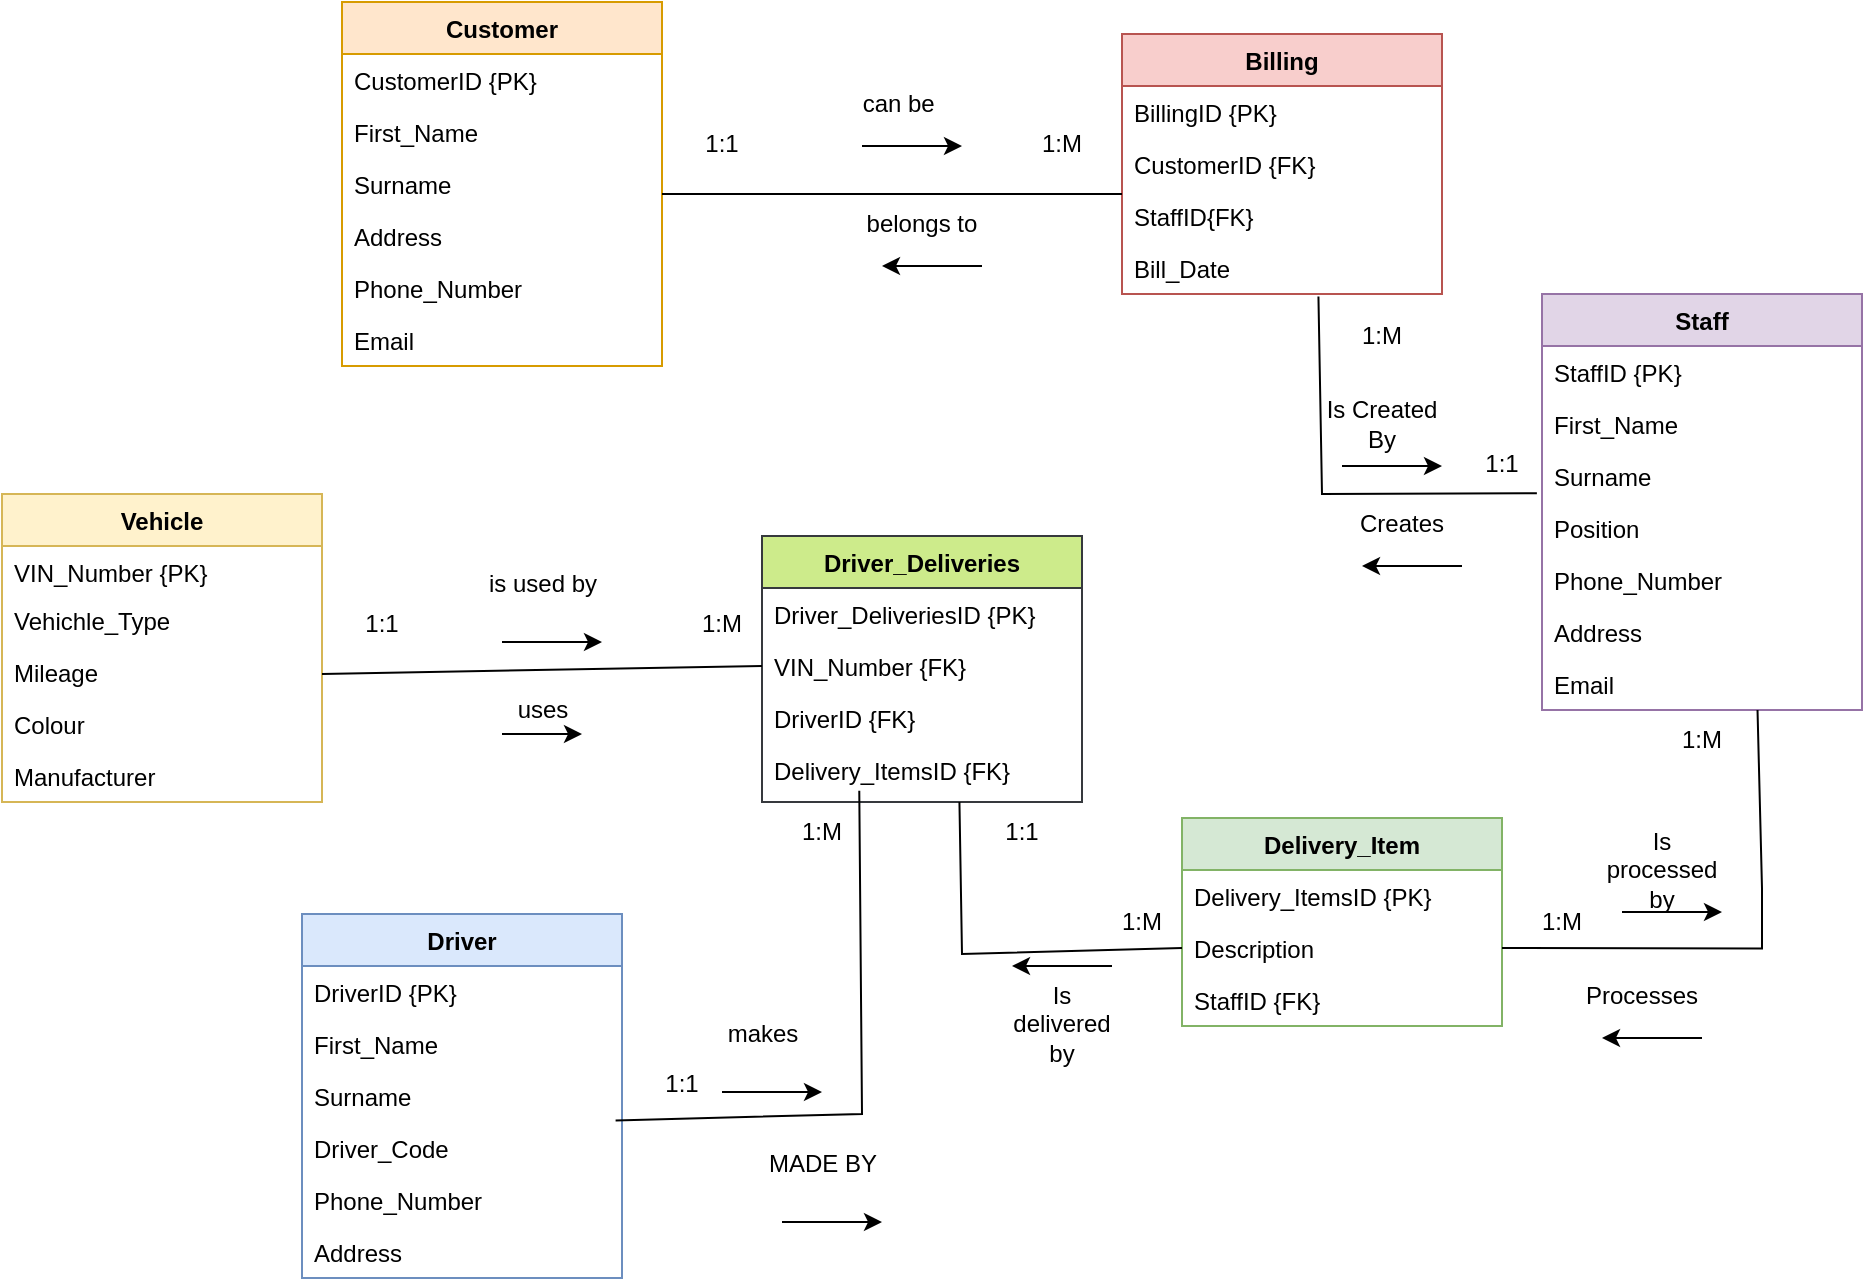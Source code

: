 <mxfile version="24.7.5">
  <diagram id="C5RBs43oDa-KdzZeNtuy" name="Page-1">
    <mxGraphModel dx="1877" dy="621" grid="1" gridSize="10" guides="1" tooltips="1" connect="1" arrows="1" fold="1" page="1" pageScale="1" pageWidth="827" pageHeight="1169" math="0" shadow="0">
      <root>
        <mxCell id="WIyWlLk6GJQsqaUBKTNV-0" />
        <mxCell id="WIyWlLk6GJQsqaUBKTNV-1" parent="WIyWlLk6GJQsqaUBKTNV-0" />
        <mxCell id="zkfFHV4jXpPFQw0GAbJ--0" value="Customer" style="swimlane;fontStyle=1;align=center;verticalAlign=top;childLayout=stackLayout;horizontal=1;startSize=26;horizontalStack=0;resizeParent=1;resizeLast=0;collapsible=1;marginBottom=0;rounded=0;shadow=0;strokeWidth=1;fillColor=#ffe6cc;strokeColor=#d79b00;" parent="WIyWlLk6GJQsqaUBKTNV-1" vertex="1">
          <mxGeometry x="50" y="84" width="160" height="182" as="geometry">
            <mxRectangle x="230" y="140" width="160" height="26" as="alternateBounds" />
          </mxGeometry>
        </mxCell>
        <mxCell id="zkfFHV4jXpPFQw0GAbJ--1" value="CustomerID {PK}" style="text;align=left;verticalAlign=top;spacingLeft=4;spacingRight=4;overflow=hidden;rotatable=0;points=[[0,0.5],[1,0.5]];portConstraint=eastwest;" parent="zkfFHV4jXpPFQw0GAbJ--0" vertex="1">
          <mxGeometry y="26" width="160" height="26" as="geometry" />
        </mxCell>
        <mxCell id="-rJWwY9L9wVxWKRICW1x-0" value="First_Name" style="text;align=left;verticalAlign=top;spacingLeft=4;spacingRight=4;overflow=hidden;rotatable=0;points=[[0,0.5],[1,0.5]];portConstraint=eastwest;" parent="zkfFHV4jXpPFQw0GAbJ--0" vertex="1">
          <mxGeometry y="52" width="160" height="26" as="geometry" />
        </mxCell>
        <mxCell id="-rJWwY9L9wVxWKRICW1x-2" value="Surname" style="text;align=left;verticalAlign=top;spacingLeft=4;spacingRight=4;overflow=hidden;rotatable=0;points=[[0,0.5],[1,0.5]];portConstraint=eastwest;" parent="zkfFHV4jXpPFQw0GAbJ--0" vertex="1">
          <mxGeometry y="78" width="160" height="26" as="geometry" />
        </mxCell>
        <mxCell id="zkfFHV4jXpPFQw0GAbJ--3" value="Address" style="text;align=left;verticalAlign=top;spacingLeft=4;spacingRight=4;overflow=hidden;rotatable=0;points=[[0,0.5],[1,0.5]];portConstraint=eastwest;rounded=0;shadow=0;html=0;" parent="zkfFHV4jXpPFQw0GAbJ--0" vertex="1">
          <mxGeometry y="104" width="160" height="26" as="geometry" />
        </mxCell>
        <mxCell id="zkfFHV4jXpPFQw0GAbJ--2" value="Phone_Number" style="text;align=left;verticalAlign=top;spacingLeft=4;spacingRight=4;overflow=hidden;rotatable=0;points=[[0,0.5],[1,0.5]];portConstraint=eastwest;rounded=0;shadow=0;html=0;" parent="zkfFHV4jXpPFQw0GAbJ--0" vertex="1">
          <mxGeometry y="130" width="160" height="26" as="geometry" />
        </mxCell>
        <mxCell id="-rJWwY9L9wVxWKRICW1x-3" value="Email" style="text;align=left;verticalAlign=top;spacingLeft=4;spacingRight=4;overflow=hidden;rotatable=0;points=[[0,0.5],[1,0.5]];portConstraint=eastwest;rounded=0;shadow=0;html=0;" parent="zkfFHV4jXpPFQw0GAbJ--0" vertex="1">
          <mxGeometry y="156" width="160" height="26" as="geometry" />
        </mxCell>
        <mxCell id="zkfFHV4jXpPFQw0GAbJ--6" value="Delivery_Item" style="swimlane;fontStyle=1;align=center;verticalAlign=top;childLayout=stackLayout;horizontal=1;startSize=26;horizontalStack=0;resizeParent=1;resizeLast=0;collapsible=1;marginBottom=0;rounded=0;shadow=0;strokeWidth=1;fillColor=#d5e8d4;strokeColor=#82b366;" parent="WIyWlLk6GJQsqaUBKTNV-1" vertex="1">
          <mxGeometry x="470" y="492" width="160" height="104" as="geometry">
            <mxRectangle x="130" y="380" width="160" height="26" as="alternateBounds" />
          </mxGeometry>
        </mxCell>
        <mxCell id="zkfFHV4jXpPFQw0GAbJ--7" value="Delivery_ItemsID {PK}" style="text;align=left;verticalAlign=top;spacingLeft=4;spacingRight=4;overflow=hidden;rotatable=0;points=[[0,0.5],[1,0.5]];portConstraint=eastwest;" parent="zkfFHV4jXpPFQw0GAbJ--6" vertex="1">
          <mxGeometry y="26" width="160" height="26" as="geometry" />
        </mxCell>
        <mxCell id="zkfFHV4jXpPFQw0GAbJ--8" value="Description" style="text;align=left;verticalAlign=top;spacingLeft=4;spacingRight=4;overflow=hidden;rotatable=0;points=[[0,0.5],[1,0.5]];portConstraint=eastwest;rounded=0;shadow=0;html=0;" parent="zkfFHV4jXpPFQw0GAbJ--6" vertex="1">
          <mxGeometry y="52" width="160" height="26" as="geometry" />
        </mxCell>
        <mxCell id="zkfFHV4jXpPFQw0GAbJ--11" value="StaffID {FK}" style="text;align=left;verticalAlign=top;spacingLeft=4;spacingRight=4;overflow=hidden;rotatable=0;points=[[0,0.5],[1,0.5]];portConstraint=eastwest;" parent="zkfFHV4jXpPFQw0GAbJ--6" vertex="1">
          <mxGeometry y="78" width="160" height="26" as="geometry" />
        </mxCell>
        <mxCell id="zkfFHV4jXpPFQw0GAbJ--13" value="Vehicle" style="swimlane;fontStyle=1;align=center;verticalAlign=top;childLayout=stackLayout;horizontal=1;startSize=26;horizontalStack=0;resizeParent=1;resizeLast=0;collapsible=1;marginBottom=0;rounded=0;shadow=0;strokeWidth=1;fillColor=#fff2cc;strokeColor=#d6b656;" parent="WIyWlLk6GJQsqaUBKTNV-1" vertex="1">
          <mxGeometry x="-120" y="330" width="160" height="154" as="geometry">
            <mxRectangle x="340" y="380" width="170" height="26" as="alternateBounds" />
          </mxGeometry>
        </mxCell>
        <mxCell id="-rJWwY9L9wVxWKRICW1x-31" value="VIN_Number {PK}" style="text;align=left;verticalAlign=top;spacingLeft=4;spacingRight=4;overflow=hidden;rotatable=0;points=[[0,0.5],[1,0.5]];portConstraint=eastwest;rounded=0;shadow=0;html=0;" parent="zkfFHV4jXpPFQw0GAbJ--13" vertex="1">
          <mxGeometry y="26" width="160" height="24" as="geometry" />
        </mxCell>
        <mxCell id="-rJWwY9L9wVxWKRICW1x-32" value="Vehichle_Type" style="text;align=left;verticalAlign=top;spacingLeft=4;spacingRight=4;overflow=hidden;rotatable=0;points=[[0,0.5],[1,0.5]];portConstraint=eastwest;rounded=0;shadow=0;html=0;" parent="zkfFHV4jXpPFQw0GAbJ--13" vertex="1">
          <mxGeometry y="50" width="160" height="26" as="geometry" />
        </mxCell>
        <mxCell id="-rJWwY9L9wVxWKRICW1x-34" value="Mileage" style="text;align=left;verticalAlign=top;spacingLeft=4;spacingRight=4;overflow=hidden;rotatable=0;points=[[0,0.5],[1,0.5]];portConstraint=eastwest;rounded=0;shadow=0;html=0;" parent="zkfFHV4jXpPFQw0GAbJ--13" vertex="1">
          <mxGeometry y="76" width="160" height="26" as="geometry" />
        </mxCell>
        <mxCell id="-rJWwY9L9wVxWKRICW1x-35" value="Colour" style="text;align=left;verticalAlign=top;spacingLeft=4;spacingRight=4;overflow=hidden;rotatable=0;points=[[0,0.5],[1,0.5]];portConstraint=eastwest;rounded=0;shadow=0;html=0;" parent="zkfFHV4jXpPFQw0GAbJ--13" vertex="1">
          <mxGeometry y="102" width="160" height="26" as="geometry" />
        </mxCell>
        <mxCell id="-rJWwY9L9wVxWKRICW1x-30" value="Manufacturer" style="text;align=left;verticalAlign=top;spacingLeft=4;spacingRight=4;overflow=hidden;rotatable=0;points=[[0,0.5],[1,0.5]];portConstraint=eastwest;rounded=0;shadow=0;html=0;" parent="zkfFHV4jXpPFQw0GAbJ--13" vertex="1">
          <mxGeometry y="128" width="160" height="26" as="geometry" />
        </mxCell>
        <mxCell id="zkfFHV4jXpPFQw0GAbJ--17" value="Driver_Deliveries" style="swimlane;fontStyle=1;align=center;verticalAlign=top;childLayout=stackLayout;horizontal=1;startSize=26;horizontalStack=0;resizeParent=1;resizeLast=0;collapsible=1;marginBottom=0;rounded=0;shadow=0;strokeWidth=1;fillColor=#cdeb8b;strokeColor=#36393d;" parent="WIyWlLk6GJQsqaUBKTNV-1" vertex="1">
          <mxGeometry x="260" y="351" width="160" height="133" as="geometry">
            <mxRectangle x="550" y="140" width="160" height="26" as="alternateBounds" />
          </mxGeometry>
        </mxCell>
        <mxCell id="zkfFHV4jXpPFQw0GAbJ--18" value="Driver_DeliveriesID {PK}" style="text;align=left;verticalAlign=top;spacingLeft=4;spacingRight=4;overflow=hidden;rotatable=0;points=[[0,0.5],[1,0.5]];portConstraint=eastwest;" parent="zkfFHV4jXpPFQw0GAbJ--17" vertex="1">
          <mxGeometry y="26" width="160" height="26" as="geometry" />
        </mxCell>
        <mxCell id="zkfFHV4jXpPFQw0GAbJ--19" value="VIN_Number {FK}" style="text;align=left;verticalAlign=top;spacingLeft=4;spacingRight=4;overflow=hidden;rotatable=0;points=[[0,0.5],[1,0.5]];portConstraint=eastwest;rounded=0;shadow=0;html=0;" parent="zkfFHV4jXpPFQw0GAbJ--17" vertex="1">
          <mxGeometry y="52" width="160" height="26" as="geometry" />
        </mxCell>
        <mxCell id="-rJWwY9L9wVxWKRICW1x-20" value="DriverID {FK}" style="text;align=left;verticalAlign=top;spacingLeft=4;spacingRight=4;overflow=hidden;rotatable=0;points=[[0,0.5],[1,0.5]];portConstraint=eastwest;" parent="zkfFHV4jXpPFQw0GAbJ--17" vertex="1">
          <mxGeometry y="78" width="160" height="26" as="geometry" />
        </mxCell>
        <mxCell id="-rJWwY9L9wVxWKRICW1x-21" value="Delivery_ItemsID {FK}" style="text;align=left;verticalAlign=top;spacingLeft=4;spacingRight=4;overflow=hidden;rotatable=0;points=[[0,0.5],[1,0.5]];portConstraint=eastwest;" parent="zkfFHV4jXpPFQw0GAbJ--17" vertex="1">
          <mxGeometry y="104" width="160" height="26" as="geometry" />
        </mxCell>
        <mxCell id="-rJWwY9L9wVxWKRICW1x-5" value="Billing" style="swimlane;fontStyle=1;align=center;verticalAlign=top;childLayout=stackLayout;horizontal=1;startSize=26;horizontalStack=0;resizeParent=1;resizeLast=0;collapsible=1;marginBottom=0;rounded=0;shadow=0;strokeWidth=1;fillColor=#f8cecc;strokeColor=#b85450;" parent="WIyWlLk6GJQsqaUBKTNV-1" vertex="1">
          <mxGeometry x="440" y="100" width="160" height="130" as="geometry">
            <mxRectangle x="230" y="140" width="160" height="26" as="alternateBounds" />
          </mxGeometry>
        </mxCell>
        <mxCell id="-rJWwY9L9wVxWKRICW1x-6" value="BillingID {PK}" style="text;align=left;verticalAlign=top;spacingLeft=4;spacingRight=4;overflow=hidden;rotatable=0;points=[[0,0.5],[1,0.5]];portConstraint=eastwest;" parent="-rJWwY9L9wVxWKRICW1x-5" vertex="1">
          <mxGeometry y="26" width="160" height="26" as="geometry" />
        </mxCell>
        <mxCell id="-rJWwY9L9wVxWKRICW1x-12" value="CustomerID {FK}" style="text;align=left;verticalAlign=top;spacingLeft=4;spacingRight=4;overflow=hidden;rotatable=0;points=[[0,0.5],[1,0.5]];portConstraint=eastwest;" parent="-rJWwY9L9wVxWKRICW1x-5" vertex="1">
          <mxGeometry y="52" width="160" height="26" as="geometry" />
        </mxCell>
        <mxCell id="-rJWwY9L9wVxWKRICW1x-7" value="StaffID{FK}" style="text;align=left;verticalAlign=top;spacingLeft=4;spacingRight=4;overflow=hidden;rotatable=0;points=[[0,0.5],[1,0.5]];portConstraint=eastwest;" parent="-rJWwY9L9wVxWKRICW1x-5" vertex="1">
          <mxGeometry y="78" width="160" height="26" as="geometry" />
        </mxCell>
        <mxCell id="-rJWwY9L9wVxWKRICW1x-8" value="Bill_Date" style="text;align=left;verticalAlign=top;spacingLeft=4;spacingRight=4;overflow=hidden;rotatable=0;points=[[0,0.5],[1,0.5]];portConstraint=eastwest;" parent="-rJWwY9L9wVxWKRICW1x-5" vertex="1">
          <mxGeometry y="104" width="160" height="26" as="geometry" />
        </mxCell>
        <mxCell id="-rJWwY9L9wVxWKRICW1x-13" value="Driver" style="swimlane;fontStyle=1;align=center;verticalAlign=top;childLayout=stackLayout;horizontal=1;startSize=26;horizontalStack=0;resizeParent=1;resizeLast=0;collapsible=1;marginBottom=0;rounded=0;shadow=0;strokeWidth=1;fillColor=#dae8fc;strokeColor=#6c8ebf;" parent="WIyWlLk6GJQsqaUBKTNV-1" vertex="1">
          <mxGeometry x="30" y="540" width="160" height="182" as="geometry">
            <mxRectangle x="230" y="140" width="160" height="26" as="alternateBounds" />
          </mxGeometry>
        </mxCell>
        <mxCell id="-rJWwY9L9wVxWKRICW1x-14" value="DriverID {PK}" style="text;align=left;verticalAlign=top;spacingLeft=4;spacingRight=4;overflow=hidden;rotatable=0;points=[[0,0.5],[1,0.5]];portConstraint=eastwest;" parent="-rJWwY9L9wVxWKRICW1x-13" vertex="1">
          <mxGeometry y="26" width="160" height="26" as="geometry" />
        </mxCell>
        <mxCell id="-rJWwY9L9wVxWKRICW1x-15" value="First_Name" style="text;align=left;verticalAlign=top;spacingLeft=4;spacingRight=4;overflow=hidden;rotatable=0;points=[[0,0.5],[1,0.5]];portConstraint=eastwest;" parent="-rJWwY9L9wVxWKRICW1x-13" vertex="1">
          <mxGeometry y="52" width="160" height="26" as="geometry" />
        </mxCell>
        <mxCell id="-rJWwY9L9wVxWKRICW1x-16" value="Surname" style="text;align=left;verticalAlign=top;spacingLeft=4;spacingRight=4;overflow=hidden;rotatable=0;points=[[0,0.5],[1,0.5]];portConstraint=eastwest;" parent="-rJWwY9L9wVxWKRICW1x-13" vertex="1">
          <mxGeometry y="78" width="160" height="26" as="geometry" />
        </mxCell>
        <mxCell id="-rJWwY9L9wVxWKRICW1x-19" value="Driver_Code" style="text;align=left;verticalAlign=top;spacingLeft=4;spacingRight=4;overflow=hidden;rotatable=0;points=[[0,0.5],[1,0.5]];portConstraint=eastwest;rounded=0;shadow=0;html=0;" parent="-rJWwY9L9wVxWKRICW1x-13" vertex="1">
          <mxGeometry y="104" width="160" height="26" as="geometry" />
        </mxCell>
        <mxCell id="-rJWwY9L9wVxWKRICW1x-18" value="Phone_Number" style="text;align=left;verticalAlign=top;spacingLeft=4;spacingRight=4;overflow=hidden;rotatable=0;points=[[0,0.5],[1,0.5]];portConstraint=eastwest;rounded=0;shadow=0;html=0;" parent="-rJWwY9L9wVxWKRICW1x-13" vertex="1">
          <mxGeometry y="130" width="160" height="26" as="geometry" />
        </mxCell>
        <mxCell id="-rJWwY9L9wVxWKRICW1x-17" value="Address" style="text;align=left;verticalAlign=top;spacingLeft=4;spacingRight=4;overflow=hidden;rotatable=0;points=[[0,0.5],[1,0.5]];portConstraint=eastwest;rounded=0;shadow=0;html=0;" parent="-rJWwY9L9wVxWKRICW1x-13" vertex="1">
          <mxGeometry y="156" width="160" height="26" as="geometry" />
        </mxCell>
        <mxCell id="-rJWwY9L9wVxWKRICW1x-22" value="Staff" style="swimlane;fontStyle=1;align=center;verticalAlign=top;childLayout=stackLayout;horizontal=1;startSize=26;horizontalStack=0;resizeParent=1;resizeLast=0;collapsible=1;marginBottom=0;rounded=0;shadow=0;strokeWidth=1;fillColor=#e1d5e7;strokeColor=#9673a6;" parent="WIyWlLk6GJQsqaUBKTNV-1" vertex="1">
          <mxGeometry x="650" y="230" width="160" height="208" as="geometry">
            <mxRectangle x="230" y="140" width="160" height="26" as="alternateBounds" />
          </mxGeometry>
        </mxCell>
        <mxCell id="-rJWwY9L9wVxWKRICW1x-23" value="StaffID {PK}" style="text;align=left;verticalAlign=top;spacingLeft=4;spacingRight=4;overflow=hidden;rotatable=0;points=[[0,0.5],[1,0.5]];portConstraint=eastwest;" parent="-rJWwY9L9wVxWKRICW1x-22" vertex="1">
          <mxGeometry y="26" width="160" height="26" as="geometry" />
        </mxCell>
        <mxCell id="-rJWwY9L9wVxWKRICW1x-24" value="First_Name" style="text;align=left;verticalAlign=top;spacingLeft=4;spacingRight=4;overflow=hidden;rotatable=0;points=[[0,0.5],[1,0.5]];portConstraint=eastwest;" parent="-rJWwY9L9wVxWKRICW1x-22" vertex="1">
          <mxGeometry y="52" width="160" height="26" as="geometry" />
        </mxCell>
        <mxCell id="-rJWwY9L9wVxWKRICW1x-25" value="Surname" style="text;align=left;verticalAlign=top;spacingLeft=4;spacingRight=4;overflow=hidden;rotatable=0;points=[[0,0.5],[1,0.5]];portConstraint=eastwest;" parent="-rJWwY9L9wVxWKRICW1x-22" vertex="1">
          <mxGeometry y="78" width="160" height="26" as="geometry" />
        </mxCell>
        <mxCell id="-rJWwY9L9wVxWKRICW1x-29" value="Position" style="text;align=left;verticalAlign=top;spacingLeft=4;spacingRight=4;overflow=hidden;rotatable=0;points=[[0,0.5],[1,0.5]];portConstraint=eastwest;" parent="-rJWwY9L9wVxWKRICW1x-22" vertex="1">
          <mxGeometry y="104" width="160" height="26" as="geometry" />
        </mxCell>
        <mxCell id="-rJWwY9L9wVxWKRICW1x-27" value="Phone_Number" style="text;align=left;verticalAlign=top;spacingLeft=4;spacingRight=4;overflow=hidden;rotatable=0;points=[[0,0.5],[1,0.5]];portConstraint=eastwest;rounded=0;shadow=0;html=0;" parent="-rJWwY9L9wVxWKRICW1x-22" vertex="1">
          <mxGeometry y="130" width="160" height="26" as="geometry" />
        </mxCell>
        <mxCell id="-rJWwY9L9wVxWKRICW1x-26" value="Address" style="text;align=left;verticalAlign=top;spacingLeft=4;spacingRight=4;overflow=hidden;rotatable=0;points=[[0,0.5],[1,0.5]];portConstraint=eastwest;rounded=0;shadow=0;html=0;" parent="-rJWwY9L9wVxWKRICW1x-22" vertex="1">
          <mxGeometry y="156" width="160" height="26" as="geometry" />
        </mxCell>
        <mxCell id="-rJWwY9L9wVxWKRICW1x-28" value="Email" style="text;align=left;verticalAlign=top;spacingLeft=4;spacingRight=4;overflow=hidden;rotatable=0;points=[[0,0.5],[1,0.5]];portConstraint=eastwest;rounded=0;shadow=0;html=0;" parent="-rJWwY9L9wVxWKRICW1x-22" vertex="1">
          <mxGeometry y="182" width="160" height="26" as="geometry" />
        </mxCell>
        <mxCell id="-rJWwY9L9wVxWKRICW1x-36" value="" style="endArrow=none;html=1;rounded=0;" parent="WIyWlLk6GJQsqaUBKTNV-1" edge="1">
          <mxGeometry width="50" height="50" relative="1" as="geometry">
            <mxPoint x="210" y="180" as="sourcePoint" />
            <mxPoint x="440" y="180" as="targetPoint" />
          </mxGeometry>
        </mxCell>
        <mxCell id="-rJWwY9L9wVxWKRICW1x-37" value="1:M" style="text;html=1;align=center;verticalAlign=middle;whiteSpace=wrap;rounded=0;" parent="WIyWlLk6GJQsqaUBKTNV-1" vertex="1">
          <mxGeometry x="380" y="140" width="60" height="30" as="geometry" />
        </mxCell>
        <mxCell id="-rJWwY9L9wVxWKRICW1x-38" value="1:1" style="text;html=1;align=center;verticalAlign=middle;whiteSpace=wrap;rounded=0;" parent="WIyWlLk6GJQsqaUBKTNV-1" vertex="1">
          <mxGeometry x="210" y="140" width="60" height="30" as="geometry" />
        </mxCell>
        <mxCell id="-rJWwY9L9wVxWKRICW1x-39" value="Processes" style="text;html=1;align=center;verticalAlign=middle;whiteSpace=wrap;rounded=0;" parent="WIyWlLk6GJQsqaUBKTNV-1" vertex="1">
          <mxGeometry x="670" y="566" width="60" height="30" as="geometry" />
        </mxCell>
        <mxCell id="-rJWwY9L9wVxWKRICW1x-41" value="" style="endArrow=none;html=1;rounded=0;startArrow=classic;startFill=1;endFill=0;" parent="WIyWlLk6GJQsqaUBKTNV-1" edge="1">
          <mxGeometry width="50" height="50" relative="1" as="geometry">
            <mxPoint x="680" y="602" as="sourcePoint" />
            <mxPoint x="730" y="602" as="targetPoint" />
          </mxGeometry>
        </mxCell>
        <mxCell id="-rJWwY9L9wVxWKRICW1x-42" value="can be&amp;nbsp;" style="text;html=1;align=center;verticalAlign=middle;whiteSpace=wrap;rounded=0;" parent="WIyWlLk6GJQsqaUBKTNV-1" vertex="1">
          <mxGeometry x="300" y="120" width="60" height="30" as="geometry" />
        </mxCell>
        <mxCell id="-rJWwY9L9wVxWKRICW1x-43" value="" style="endArrow=classic;html=1;rounded=0;" parent="WIyWlLk6GJQsqaUBKTNV-1" edge="1">
          <mxGeometry width="50" height="50" relative="1" as="geometry">
            <mxPoint x="310" y="156" as="sourcePoint" />
            <mxPoint x="360" y="156" as="targetPoint" />
          </mxGeometry>
        </mxCell>
        <mxCell id="-rJWwY9L9wVxWKRICW1x-44" value="belongs to" style="text;html=1;align=center;verticalAlign=middle;whiteSpace=wrap;rounded=0;" parent="WIyWlLk6GJQsqaUBKTNV-1" vertex="1">
          <mxGeometry x="310" y="180" width="60" height="30" as="geometry" />
        </mxCell>
        <mxCell id="-rJWwY9L9wVxWKRICW1x-45" value="" style="endArrow=none;html=1;rounded=0;startArrow=classic;startFill=1;endFill=0;" parent="WIyWlLk6GJQsqaUBKTNV-1" edge="1">
          <mxGeometry width="50" height="50" relative="1" as="geometry">
            <mxPoint x="320" y="216" as="sourcePoint" />
            <mxPoint x="370" y="216" as="targetPoint" />
          </mxGeometry>
        </mxCell>
        <mxCell id="-rJWwY9L9wVxWKRICW1x-46" value="" style="endArrow=none;html=1;rounded=0;exitX=0.637;exitY=0.04;exitDx=0;exitDy=0;entryX=-0.016;entryY=0.831;entryDx=0;entryDy=0;entryPerimeter=0;exitPerimeter=0;" parent="WIyWlLk6GJQsqaUBKTNV-1" target="-rJWwY9L9wVxWKRICW1x-25" edge="1">
          <mxGeometry width="50" height="50" relative="1" as="geometry">
            <mxPoint x="538.22" y="231.2" as="sourcePoint" />
            <mxPoint x="610" y="390" as="targetPoint" />
            <Array as="points">
              <mxPoint x="540" y="330" />
            </Array>
          </mxGeometry>
        </mxCell>
        <mxCell id="-rJWwY9L9wVxWKRICW1x-48" value="1:1" style="text;html=1;align=center;verticalAlign=middle;whiteSpace=wrap;rounded=0;" parent="WIyWlLk6GJQsqaUBKTNV-1" vertex="1">
          <mxGeometry x="600" y="300" width="60" height="30" as="geometry" />
        </mxCell>
        <mxCell id="-rJWwY9L9wVxWKRICW1x-49" value="Creates" style="text;html=1;align=center;verticalAlign=middle;whiteSpace=wrap;rounded=0;" parent="WIyWlLk6GJQsqaUBKTNV-1" vertex="1">
          <mxGeometry x="550" y="330" width="60" height="30" as="geometry" />
        </mxCell>
        <mxCell id="-rJWwY9L9wVxWKRICW1x-50" value="" style="endArrow=none;html=1;rounded=0;startArrow=classic;startFill=1;endFill=0;" parent="WIyWlLk6GJQsqaUBKTNV-1" edge="1">
          <mxGeometry width="50" height="50" relative="1" as="geometry">
            <mxPoint x="560" y="366" as="sourcePoint" />
            <mxPoint x="610" y="366" as="targetPoint" />
          </mxGeometry>
        </mxCell>
        <mxCell id="-rJWwY9L9wVxWKRICW1x-51" value="1:M" style="text;html=1;align=center;verticalAlign=middle;whiteSpace=wrap;rounded=0;" parent="WIyWlLk6GJQsqaUBKTNV-1" vertex="1">
          <mxGeometry x="540" y="236" width="60" height="30" as="geometry" />
        </mxCell>
        <mxCell id="-rJWwY9L9wVxWKRICW1x-52" value="Is Created By" style="text;html=1;align=center;verticalAlign=middle;whiteSpace=wrap;rounded=0;" parent="WIyWlLk6GJQsqaUBKTNV-1" vertex="1">
          <mxGeometry x="540" y="280" width="60" height="30" as="geometry" />
        </mxCell>
        <mxCell id="-rJWwY9L9wVxWKRICW1x-53" value="" style="endArrow=classic;html=1;rounded=0;startArrow=none;startFill=0;endFill=1;" parent="WIyWlLk6GJQsqaUBKTNV-1" edge="1">
          <mxGeometry width="50" height="50" relative="1" as="geometry">
            <mxPoint x="550" y="316" as="sourcePoint" />
            <mxPoint x="600" y="316" as="targetPoint" />
          </mxGeometry>
        </mxCell>
        <mxCell id="-rJWwY9L9wVxWKRICW1x-54" value="" style="endArrow=none;html=1;rounded=0;entryX=0.611;entryY=1.108;entryDx=0;entryDy=0;entryPerimeter=0;exitX=1;exitY=0.5;exitDx=0;exitDy=0;" parent="WIyWlLk6GJQsqaUBKTNV-1" source="zkfFHV4jXpPFQw0GAbJ--8" edge="1">
          <mxGeometry width="50" height="50" relative="1" as="geometry">
            <mxPoint x="700" y="557.19" as="sourcePoint" />
            <mxPoint x="757.76" y="437.998" as="targetPoint" />
            <Array as="points">
              <mxPoint x="760" y="557.19" />
              <mxPoint x="760" y="527.19" />
            </Array>
          </mxGeometry>
        </mxCell>
        <mxCell id="-rJWwY9L9wVxWKRICW1x-55" value="1:M" style="text;html=1;align=center;verticalAlign=middle;whiteSpace=wrap;rounded=0;" parent="WIyWlLk6GJQsqaUBKTNV-1" vertex="1">
          <mxGeometry x="630" y="529" width="60" height="30" as="geometry" />
        </mxCell>
        <mxCell id="-rJWwY9L9wVxWKRICW1x-58" value="" style="endArrow=classic;html=1;rounded=0;startArrow=none;startFill=0;endFill=1;" parent="WIyWlLk6GJQsqaUBKTNV-1" edge="1">
          <mxGeometry width="50" height="50" relative="1" as="geometry">
            <mxPoint x="240" y="629" as="sourcePoint" />
            <mxPoint x="290" y="629" as="targetPoint" />
          </mxGeometry>
        </mxCell>
        <mxCell id="-rJWwY9L9wVxWKRICW1x-59" value="1:M" style="text;html=1;align=center;verticalAlign=middle;whiteSpace=wrap;rounded=0;" parent="WIyWlLk6GJQsqaUBKTNV-1" vertex="1">
          <mxGeometry x="700" y="438" width="60" height="30" as="geometry" />
        </mxCell>
        <mxCell id="-rJWwY9L9wVxWKRICW1x-60" value="Is processed by" style="text;html=1;align=center;verticalAlign=middle;whiteSpace=wrap;rounded=0;" parent="WIyWlLk6GJQsqaUBKTNV-1" vertex="1">
          <mxGeometry x="680" y="503" width="60" height="30" as="geometry" />
        </mxCell>
        <mxCell id="-rJWwY9L9wVxWKRICW1x-61" value="" style="endArrow=classic;html=1;rounded=0;startArrow=none;startFill=0;endFill=1;" parent="WIyWlLk6GJQsqaUBKTNV-1" edge="1">
          <mxGeometry width="50" height="50" relative="1" as="geometry">
            <mxPoint x="690" y="539" as="sourcePoint" />
            <mxPoint x="740" y="539" as="targetPoint" />
          </mxGeometry>
        </mxCell>
        <mxCell id="-rJWwY9L9wVxWKRICW1x-62" value="" style="endArrow=none;html=1;rounded=0;entryX=0;entryY=0.5;entryDx=0;entryDy=0;exitX=0.617;exitY=1.115;exitDx=0;exitDy=0;exitPerimeter=0;" parent="WIyWlLk6GJQsqaUBKTNV-1" source="-rJWwY9L9wVxWKRICW1x-21" target="zkfFHV4jXpPFQw0GAbJ--8" edge="1">
          <mxGeometry width="50" height="50" relative="1" as="geometry">
            <mxPoint x="360" y="490" as="sourcePoint" />
            <mxPoint x="440" y="360" as="targetPoint" />
            <Array as="points">
              <mxPoint x="360" y="560" />
            </Array>
          </mxGeometry>
        </mxCell>
        <mxCell id="-rJWwY9L9wVxWKRICW1x-63" value="" style="endArrow=none;html=1;rounded=0;entryX=0.98;entryY=-0.031;entryDx=0;entryDy=0;entryPerimeter=0;exitX=0.304;exitY=0.9;exitDx=0;exitDy=0;exitPerimeter=0;" parent="WIyWlLk6GJQsqaUBKTNV-1" source="-rJWwY9L9wVxWKRICW1x-21" target="-rJWwY9L9wVxWKRICW1x-19" edge="1">
          <mxGeometry width="50" height="50" relative="1" as="geometry">
            <mxPoint x="310" y="490" as="sourcePoint" />
            <mxPoint x="331" y="639" as="targetPoint" />
            <Array as="points">
              <mxPoint x="310" y="640" />
            </Array>
          </mxGeometry>
        </mxCell>
        <mxCell id="-rJWwY9L9wVxWKRICW1x-64" value="" style="endArrow=none;html=1;rounded=0;entryX=0;entryY=0.5;entryDx=0;entryDy=0;" parent="WIyWlLk6GJQsqaUBKTNV-1" target="zkfFHV4jXpPFQw0GAbJ--19" edge="1">
          <mxGeometry width="50" height="50" relative="1" as="geometry">
            <mxPoint x="40" y="420" as="sourcePoint" />
            <mxPoint x="90" y="370" as="targetPoint" />
          </mxGeometry>
        </mxCell>
        <mxCell id="-rJWwY9L9wVxWKRICW1x-65" value="1:1" style="text;html=1;align=center;verticalAlign=middle;whiteSpace=wrap;rounded=0;" parent="WIyWlLk6GJQsqaUBKTNV-1" vertex="1">
          <mxGeometry x="360" y="484" width="60" height="30" as="geometry" />
        </mxCell>
        <mxCell id="-rJWwY9L9wVxWKRICW1x-66" value="1:M" style="text;html=1;align=center;verticalAlign=middle;whiteSpace=wrap;rounded=0;" parent="WIyWlLk6GJQsqaUBKTNV-1" vertex="1">
          <mxGeometry x="420" y="529" width="60" height="30" as="geometry" />
        </mxCell>
        <mxCell id="-rJWwY9L9wVxWKRICW1x-67" value="1:M" style="text;html=1;align=center;verticalAlign=middle;whiteSpace=wrap;rounded=0;" parent="WIyWlLk6GJQsqaUBKTNV-1" vertex="1">
          <mxGeometry x="260" y="484" width="60" height="30" as="geometry" />
        </mxCell>
        <mxCell id="-rJWwY9L9wVxWKRICW1x-68" value="1:1" style="text;html=1;align=center;verticalAlign=middle;whiteSpace=wrap;rounded=0;" parent="WIyWlLk6GJQsqaUBKTNV-1" vertex="1">
          <mxGeometry x="190" y="610" width="60" height="30" as="geometry" />
        </mxCell>
        <mxCell id="-rJWwY9L9wVxWKRICW1x-69" value="1:1" style="text;html=1;align=center;verticalAlign=middle;whiteSpace=wrap;rounded=0;" parent="WIyWlLk6GJQsqaUBKTNV-1" vertex="1">
          <mxGeometry x="40" y="380" width="60" height="30" as="geometry" />
        </mxCell>
        <mxCell id="-rJWwY9L9wVxWKRICW1x-70" value="1:M" style="text;html=1;align=center;verticalAlign=middle;whiteSpace=wrap;rounded=0;" parent="WIyWlLk6GJQsqaUBKTNV-1" vertex="1">
          <mxGeometry x="210" y="380" width="60" height="30" as="geometry" />
        </mxCell>
        <mxCell id="luQMA_nBQzM6ap_Kmt4q-0" value="Is delivered by" style="text;html=1;align=center;verticalAlign=middle;whiteSpace=wrap;rounded=0;" vertex="1" parent="WIyWlLk6GJQsqaUBKTNV-1">
          <mxGeometry x="380" y="580" width="60" height="30" as="geometry" />
        </mxCell>
        <mxCell id="luQMA_nBQzM6ap_Kmt4q-1" value="" style="endArrow=none;html=1;rounded=0;startArrow=classic;startFill=1;endFill=0;" edge="1" parent="WIyWlLk6GJQsqaUBKTNV-1">
          <mxGeometry width="50" height="50" relative="1" as="geometry">
            <mxPoint x="385" y="566" as="sourcePoint" />
            <mxPoint x="435" y="566" as="targetPoint" />
          </mxGeometry>
        </mxCell>
        <mxCell id="luQMA_nBQzM6ap_Kmt4q-2" value="makes" style="text;html=1;align=center;verticalAlign=middle;resizable=0;points=[];autosize=1;strokeColor=none;fillColor=none;" vertex="1" parent="WIyWlLk6GJQsqaUBKTNV-1">
          <mxGeometry x="230" y="585" width="60" height="30" as="geometry" />
        </mxCell>
        <mxCell id="luQMA_nBQzM6ap_Kmt4q-3" value="" style="endArrow=classic;html=1;rounded=0;startArrow=none;startFill=0;endFill=1;" edge="1" parent="WIyWlLk6GJQsqaUBKTNV-1">
          <mxGeometry width="50" height="50" relative="1" as="geometry">
            <mxPoint x="130" y="404" as="sourcePoint" />
            <mxPoint x="180" y="404" as="targetPoint" />
          </mxGeometry>
        </mxCell>
        <mxCell id="luQMA_nBQzM6ap_Kmt4q-4" value="is used by" style="text;html=1;align=center;verticalAlign=middle;resizable=0;points=[];autosize=1;strokeColor=none;fillColor=none;" vertex="1" parent="WIyWlLk6GJQsqaUBKTNV-1">
          <mxGeometry x="110" y="360" width="80" height="30" as="geometry" />
        </mxCell>
        <mxCell id="luQMA_nBQzM6ap_Kmt4q-5" value="" style="endArrow=classic;html=1;rounded=0;startArrow=none;startFill=0;endFill=1;" edge="1" parent="WIyWlLk6GJQsqaUBKTNV-1">
          <mxGeometry width="50" height="50" relative="1" as="geometry">
            <mxPoint x="130" y="450" as="sourcePoint" />
            <mxPoint x="170" y="450" as="targetPoint" />
          </mxGeometry>
        </mxCell>
        <mxCell id="luQMA_nBQzM6ap_Kmt4q-6" value="uses" style="text;html=1;align=center;verticalAlign=middle;resizable=0;points=[];autosize=1;strokeColor=none;fillColor=none;" vertex="1" parent="WIyWlLk6GJQsqaUBKTNV-1">
          <mxGeometry x="125" y="423" width="50" height="30" as="geometry" />
        </mxCell>
        <mxCell id="luQMA_nBQzM6ap_Kmt4q-7" value="" style="endArrow=classic;html=1;rounded=0;startArrow=none;startFill=0;endFill=1;" edge="1" parent="WIyWlLk6GJQsqaUBKTNV-1">
          <mxGeometry width="50" height="50" relative="1" as="geometry">
            <mxPoint x="270" y="694" as="sourcePoint" />
            <mxPoint x="320" y="694" as="targetPoint" />
          </mxGeometry>
        </mxCell>
        <mxCell id="luQMA_nBQzM6ap_Kmt4q-8" value="MADE BY" style="text;html=1;align=center;verticalAlign=middle;resizable=0;points=[];autosize=1;strokeColor=none;fillColor=none;" vertex="1" parent="WIyWlLk6GJQsqaUBKTNV-1">
          <mxGeometry x="250" y="650" width="80" height="30" as="geometry" />
        </mxCell>
      </root>
    </mxGraphModel>
  </diagram>
</mxfile>
